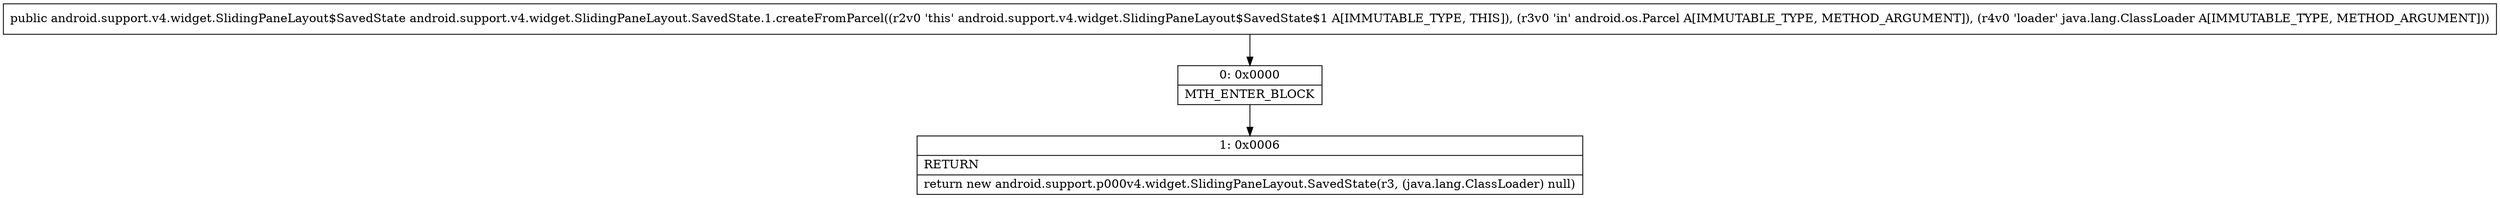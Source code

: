 digraph "CFG forandroid.support.v4.widget.SlidingPaneLayout.SavedState.1.createFromParcel(Landroid\/os\/Parcel;Ljava\/lang\/ClassLoader;)Landroid\/support\/v4\/widget\/SlidingPaneLayout$SavedState;" {
Node_0 [shape=record,label="{0\:\ 0x0000|MTH_ENTER_BLOCK\l}"];
Node_1 [shape=record,label="{1\:\ 0x0006|RETURN\l|return new android.support.p000v4.widget.SlidingPaneLayout.SavedState(r3, (java.lang.ClassLoader) null)\l}"];
MethodNode[shape=record,label="{public android.support.v4.widget.SlidingPaneLayout$SavedState android.support.v4.widget.SlidingPaneLayout.SavedState.1.createFromParcel((r2v0 'this' android.support.v4.widget.SlidingPaneLayout$SavedState$1 A[IMMUTABLE_TYPE, THIS]), (r3v0 'in' android.os.Parcel A[IMMUTABLE_TYPE, METHOD_ARGUMENT]), (r4v0 'loader' java.lang.ClassLoader A[IMMUTABLE_TYPE, METHOD_ARGUMENT])) }"];
MethodNode -> Node_0;
Node_0 -> Node_1;
}

